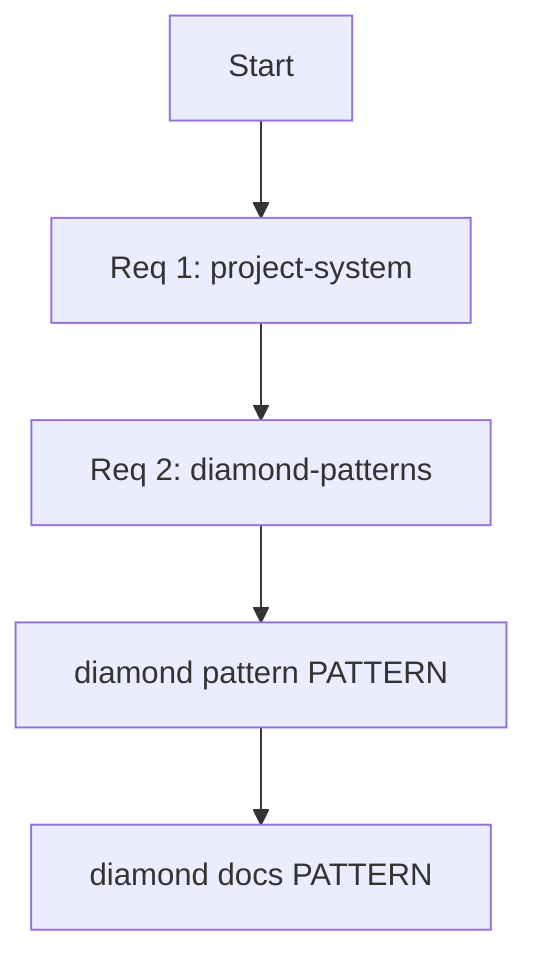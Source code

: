 graph TD;
  start["Start"] --> req1["Req 1: project-system"];
  req1 --> req2["Req 2: diamond-patterns"];
  req2 --> pattern["diamond pattern PATTERN"];
  pattern --> docs["diamond docs PATTERN"];